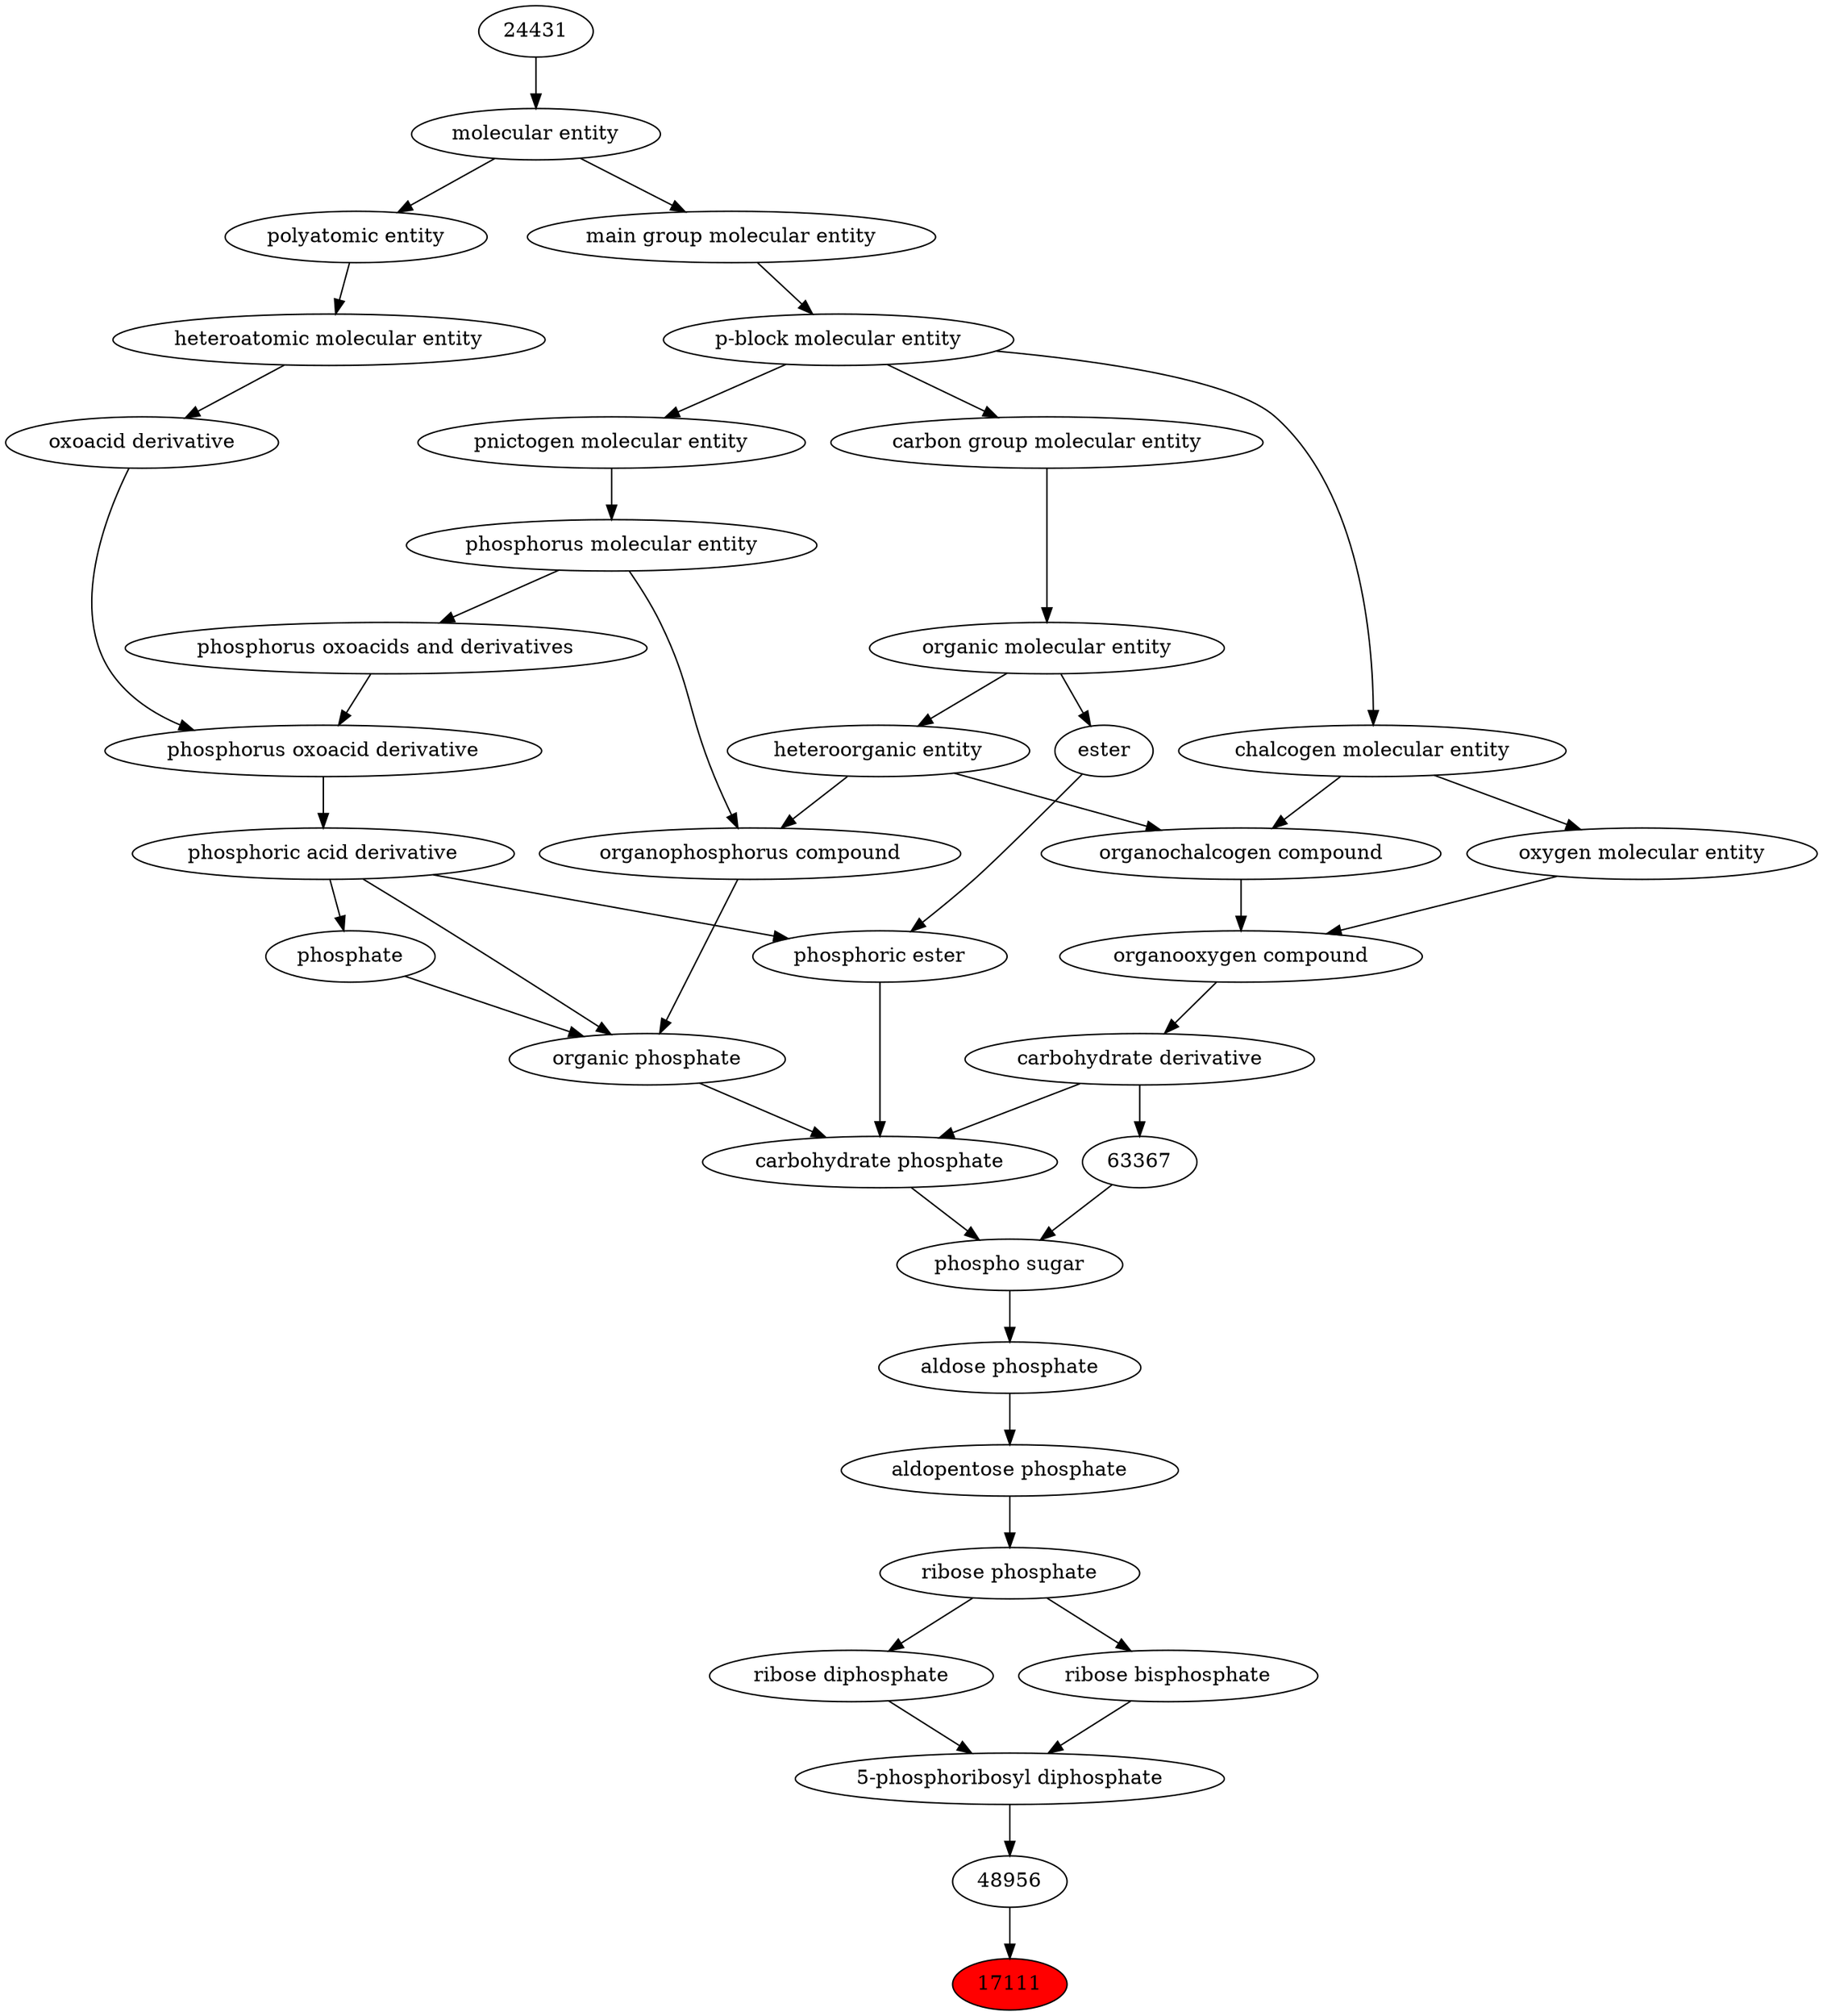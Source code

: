 digraph tree{ 
17111 [label="17111" fillcolor=red style=filled]
48956 -> 17111
48956 [label="48956"]
12164 -> 48956
12164 [label="5-phosphoribosyl diphosphate"]
21080 -> 12164
35158 -> 12164
21080 [label="ribose diphosphate"]
26562 -> 21080
35158 [label="ribose bisphosphate"]
26562 -> 35158
26562 [label="ribose phosphate"]
25900 -> 26562
25900 [label="aldopentose phosphate"]
35131 -> 25900
35131 [label="aldose phosphate"]
33447 -> 35131
33447 [label="phospho sugar"]
63367 -> 33447
26816 -> 33447
63367 [label="63367"]
63299 -> 63367
26816 [label="carbohydrate phosphate"]
37734 -> 26816
63299 -> 26816
25703 -> 26816
63299 [label="carbohydrate derivative"]
36963 -> 63299
37734 [label="phosphoric ester"]
26079 -> 37734
35701 -> 37734
25703 [label="organic phosphate"]
26079 -> 25703
25710 -> 25703
26020 -> 25703
36963 [label="organooxygen compound"]
36962 -> 36963
25806 -> 36963
26079 [label="phosphoric acid derivative"]
36359 -> 26079
35701 [label="ester"]
50860 -> 35701
25710 [label="organophosphorus compound"]
33285 -> 25710
26082 -> 25710
26020 [label="phosphate"]
26079 -> 26020
36962 [label="organochalcogen compound"]
33285 -> 36962
33304 -> 36962
25806 [label="oxygen molecular entity"]
33304 -> 25806
36359 [label="phosphorus oxoacid derivative"]
33241 -> 36359
36360 -> 36359
50860 [label="organic molecular entity"]
33582 -> 50860
33285 [label="heteroorganic entity"]
50860 -> 33285
26082 [label="phosphorus molecular entity"]
33302 -> 26082
33304 [label="chalcogen molecular entity"]
33675 -> 33304
33241 [label="oxoacid derivative"]
37577 -> 33241
36360 [label="phosphorus oxoacids and derivatives"]
26082 -> 36360
33582 [label="carbon group molecular entity"]
33675 -> 33582
33302 [label="pnictogen molecular entity"]
33675 -> 33302
33675 [label="p-block molecular entity"]
33579 -> 33675
37577 [label="heteroatomic molecular entity"]
36357 -> 37577
33579 [label="main group molecular entity"]
23367 -> 33579
36357 [label="polyatomic entity"]
23367 -> 36357
23367 [label="molecular entity"]
24431 -> 23367
24431 [label="24431"]
}